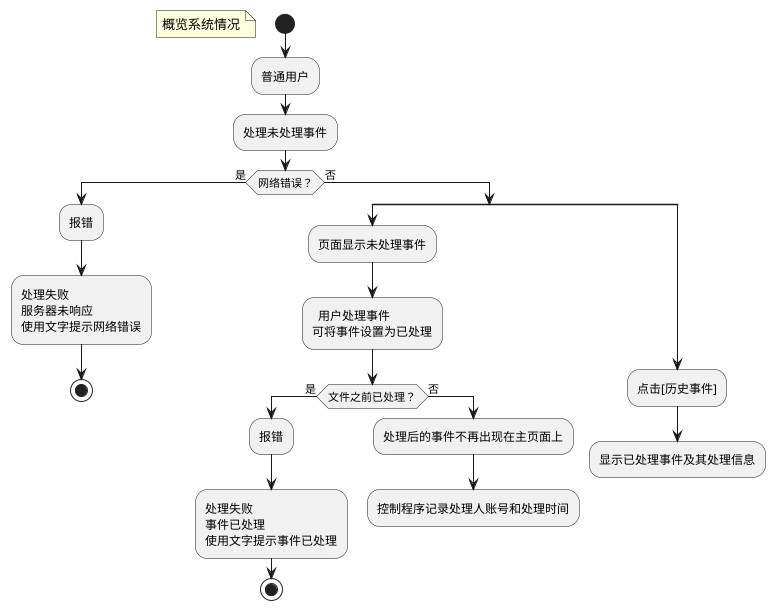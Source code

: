 @startuml
start
floating note left:概览系统情况
:普通用户;
:处理未处理事件;
if(网络错误？)then(是)
:报错;
:处理失败
服务器未响应
使用文字提示网络错误;
stop
else(否)
split
:页面显示未处理事件;
:  用户处理事件
可将事件设置为已处理;
if(文件之前已处理？)then(是)
:报错;
:处理失败
事件已处理
使用文字提示事件已处理;
stop
else(否)
:处理后的事件不再出现在主页面上;
:控制程序记录处理人账号和处理时间;
detach
endif
split again
:点击[历史事件];
:显示已处理事件及其处理信息;
detach
end split
endif
@enduml